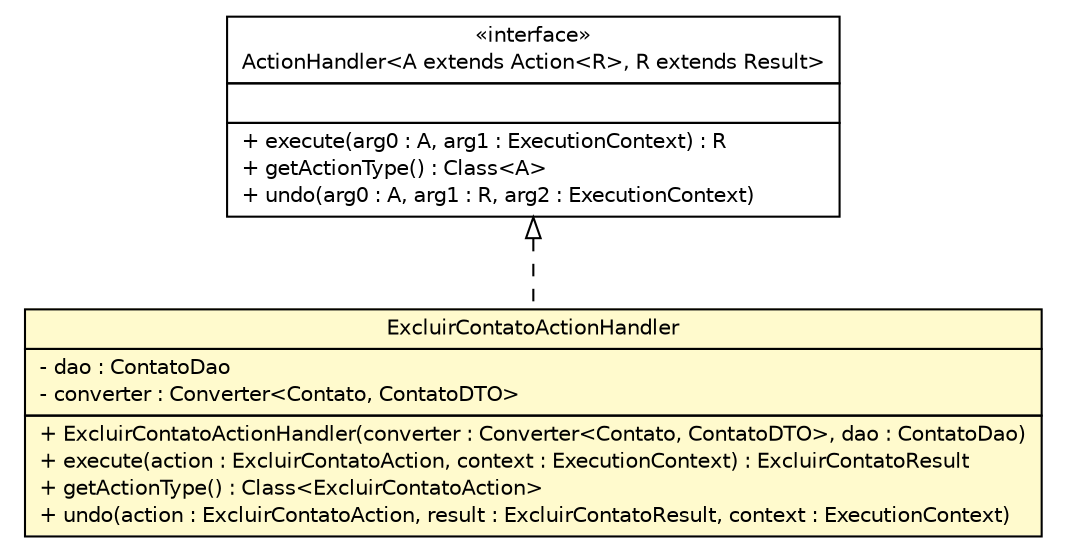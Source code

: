 #!/usr/local/bin/dot
#
# Class diagram 
# Generated by UMLGraph version 5.1 (http://www.umlgraph.org/)
#

digraph G {
	edge [fontname="Helvetica",fontsize=10,labelfontname="Helvetica",labelfontsize=10];
	node [fontname="Helvetica",fontsize=10,shape=plaintext];
	nodesep=0.25;
	ranksep=0.5;
	// br.net.meditec.server.actionhandler.ExcluirContatoActionHandler
	c7271 [label=<<table title="br.net.meditec.server.actionhandler.ExcluirContatoActionHandler" border="0" cellborder="1" cellspacing="0" cellpadding="2" port="p" bgcolor="lemonChiffon" href="./ExcluirContatoActionHandler.html">
		<tr><td><table border="0" cellspacing="0" cellpadding="1">
<tr><td align="center" balign="center"> ExcluirContatoActionHandler </td></tr>
		</table></td></tr>
		<tr><td><table border="0" cellspacing="0" cellpadding="1">
<tr><td align="left" balign="left"> - dao : ContatoDao </td></tr>
<tr><td align="left" balign="left"> - converter : Converter&lt;Contato, ContatoDTO&gt; </td></tr>
		</table></td></tr>
		<tr><td><table border="0" cellspacing="0" cellpadding="1">
<tr><td align="left" balign="left"> + ExcluirContatoActionHandler(converter : Converter&lt;Contato, ContatoDTO&gt;, dao : ContatoDao) </td></tr>
<tr><td align="left" balign="left"> + execute(action : ExcluirContatoAction, context : ExecutionContext) : ExcluirContatoResult </td></tr>
<tr><td align="left" balign="left"> + getActionType() : Class&lt;ExcluirContatoAction&gt; </td></tr>
<tr><td align="left" balign="left"> + undo(action : ExcluirContatoAction, result : ExcluirContatoResult, context : ExecutionContext) </td></tr>
		</table></td></tr>
		</table>>, fontname="Helvetica", fontcolor="black", fontsize=10.0];
	//br.net.meditec.server.actionhandler.ExcluirContatoActionHandler implements com.gwtplatform.dispatch.server.actionhandler.ActionHandler<A extends com.gwtplatform.dispatch.shared.Action<R>, R extends com.gwtplatform.dispatch.shared.Result>
	c7273:p -> c7271:p [dir=back,arrowtail=empty,style=dashed];
	// com.gwtplatform.dispatch.server.actionhandler.ActionHandler<A extends com.gwtplatform.dispatch.shared.Action<R>, R extends com.gwtplatform.dispatch.shared.Result>
	c7273 [label=<<table title="com.gwtplatform.dispatch.server.actionhandler.ActionHandler" border="0" cellborder="1" cellspacing="0" cellpadding="2" port="p" href="http://java.sun.com/j2se/1.4.2/docs/api/com/gwtplatform/dispatch/server/actionhandler/ActionHandler.html">
		<tr><td><table border="0" cellspacing="0" cellpadding="1">
<tr><td align="center" balign="center"> &#171;interface&#187; </td></tr>
<tr><td align="center" balign="center"> ActionHandler&lt;A extends Action&lt;R&gt;, R extends Result&gt; </td></tr>
		</table></td></tr>
		<tr><td><table border="0" cellspacing="0" cellpadding="1">
<tr><td align="left" balign="left">  </td></tr>
		</table></td></tr>
		<tr><td><table border="0" cellspacing="0" cellpadding="1">
<tr><td align="left" balign="left"> + execute(arg0 : A, arg1 : ExecutionContext) : R </td></tr>
<tr><td align="left" balign="left"> + getActionType() : Class&lt;A&gt; </td></tr>
<tr><td align="left" balign="left"> + undo(arg0 : A, arg1 : R, arg2 : ExecutionContext) </td></tr>
		</table></td></tr>
		</table>>, fontname="Helvetica", fontcolor="black", fontsize=10.0];
}

